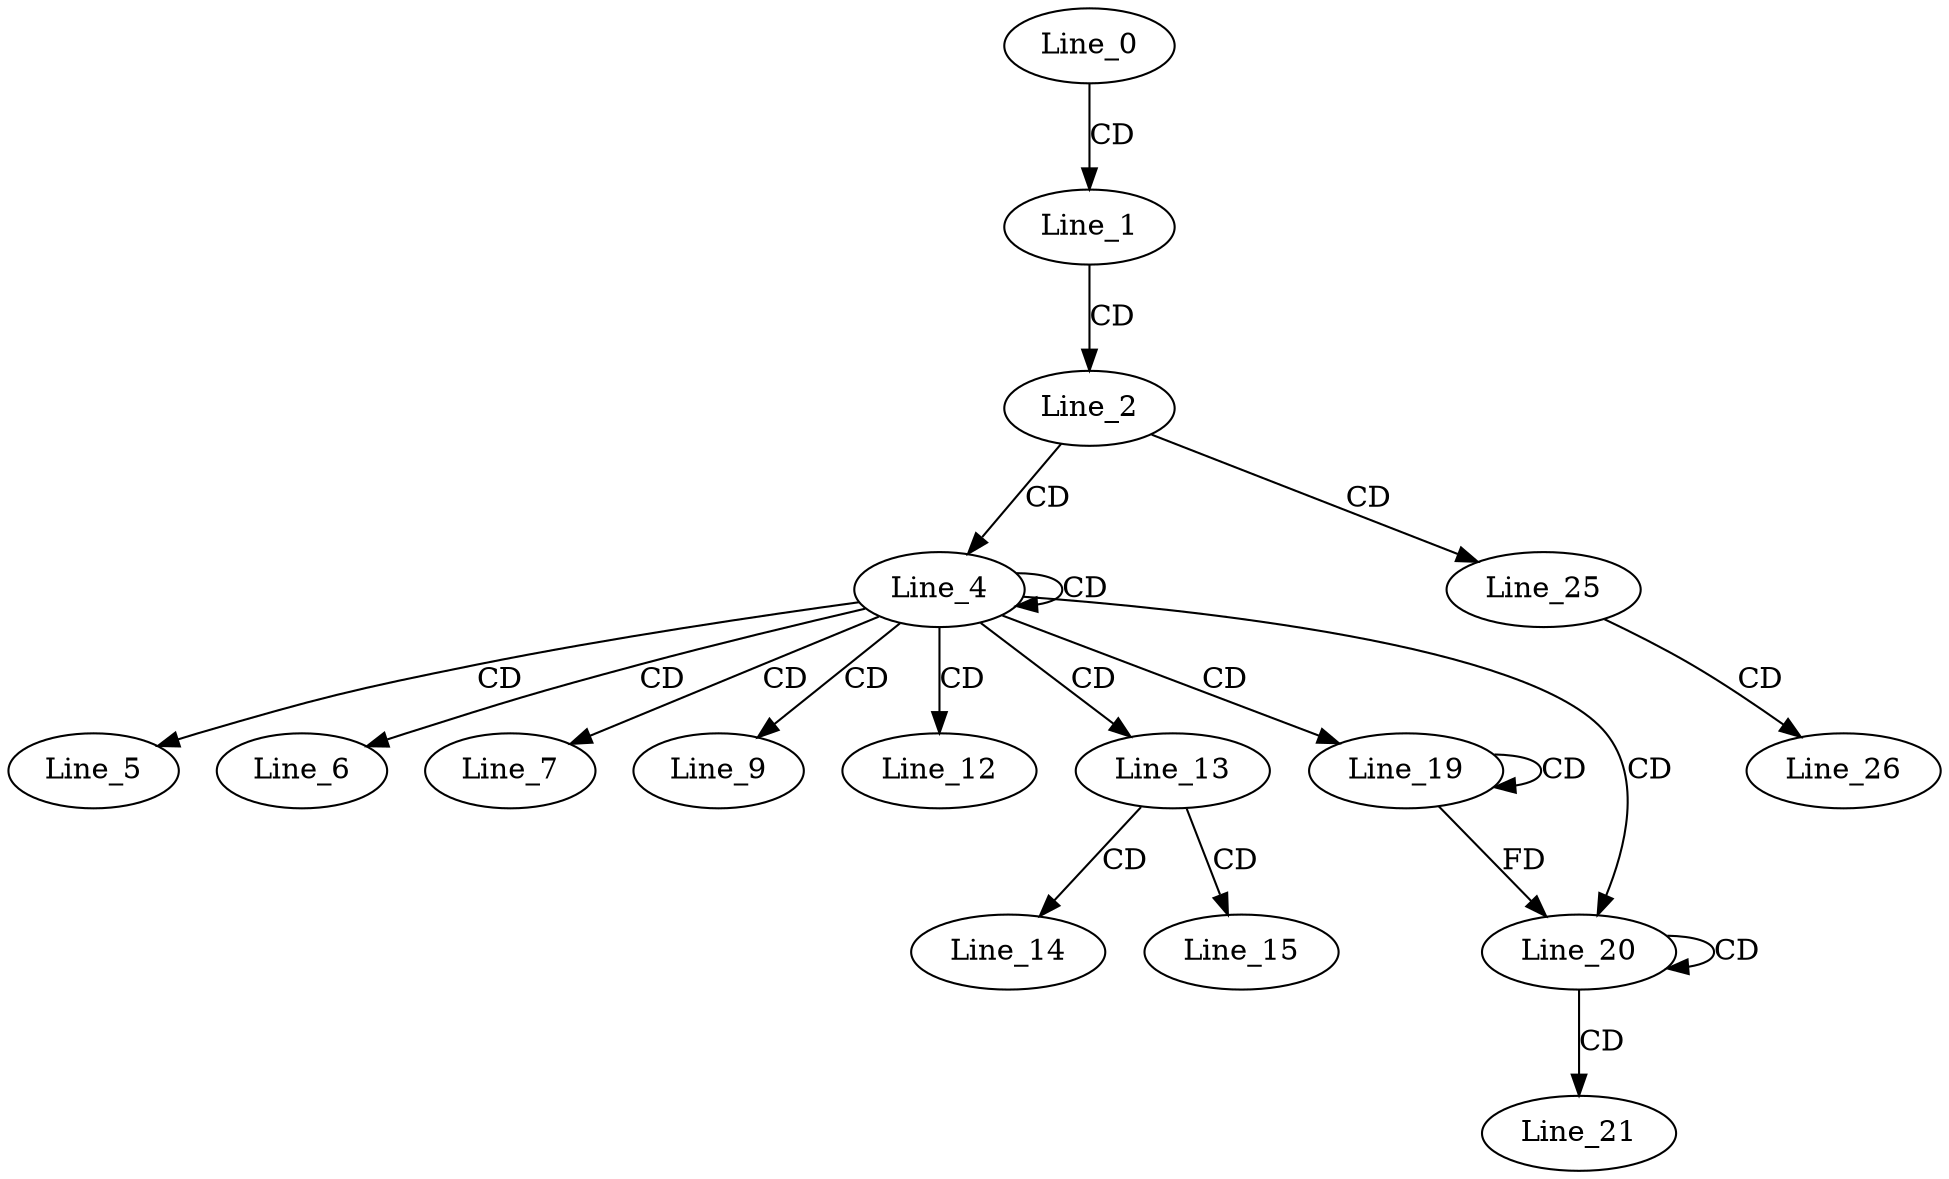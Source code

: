 digraph G {
  Line_0;
  Line_1;
  Line_2;
  Line_4;
  Line_5;
  Line_6;
  Line_7;
  Line_9;
  Line_12;
  Line_13;
  Line_14;
  Line_15;
  Line_19;
  Line_19;
  Line_20;
  Line_20;
  Line_21;
  Line_25;
  Line_26;
  Line_0 -> Line_1 [ label="CD" ];
  Line_1 -> Line_2 [ label="CD" ];
  Line_2 -> Line_4 [ label="CD" ];
  Line_4 -> Line_4 [ label="CD" ];
  Line_4 -> Line_5 [ label="CD" ];
  Line_4 -> Line_6 [ label="CD" ];
  Line_4 -> Line_7 [ label="CD" ];
  Line_4 -> Line_9 [ label="CD" ];
  Line_4 -> Line_12 [ label="CD" ];
  Line_4 -> Line_13 [ label="CD" ];
  Line_13 -> Line_14 [ label="CD" ];
  Line_13 -> Line_15 [ label="CD" ];
  Line_4 -> Line_19 [ label="CD" ];
  Line_19 -> Line_19 [ label="CD" ];
  Line_4 -> Line_20 [ label="CD" ];
  Line_20 -> Line_20 [ label="CD" ];
  Line_19 -> Line_20 [ label="FD" ];
  Line_20 -> Line_21 [ label="CD" ];
  Line_2 -> Line_25 [ label="CD" ];
  Line_25 -> Line_26 [ label="CD" ];
}
